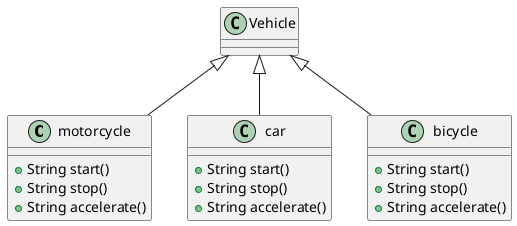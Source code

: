 @startuml
class motorcycle {
+ String start()
+ String stop()
+ String accelerate()
}
class car {
+ String start()
+ String stop()
+ String accelerate()
}
class bicycle {
+ String start()
+ String stop()
+ String accelerate()
}



Vehicle <|-- motorcycle
Vehicle <|-- car
Vehicle <|-- bicycle

@enduml